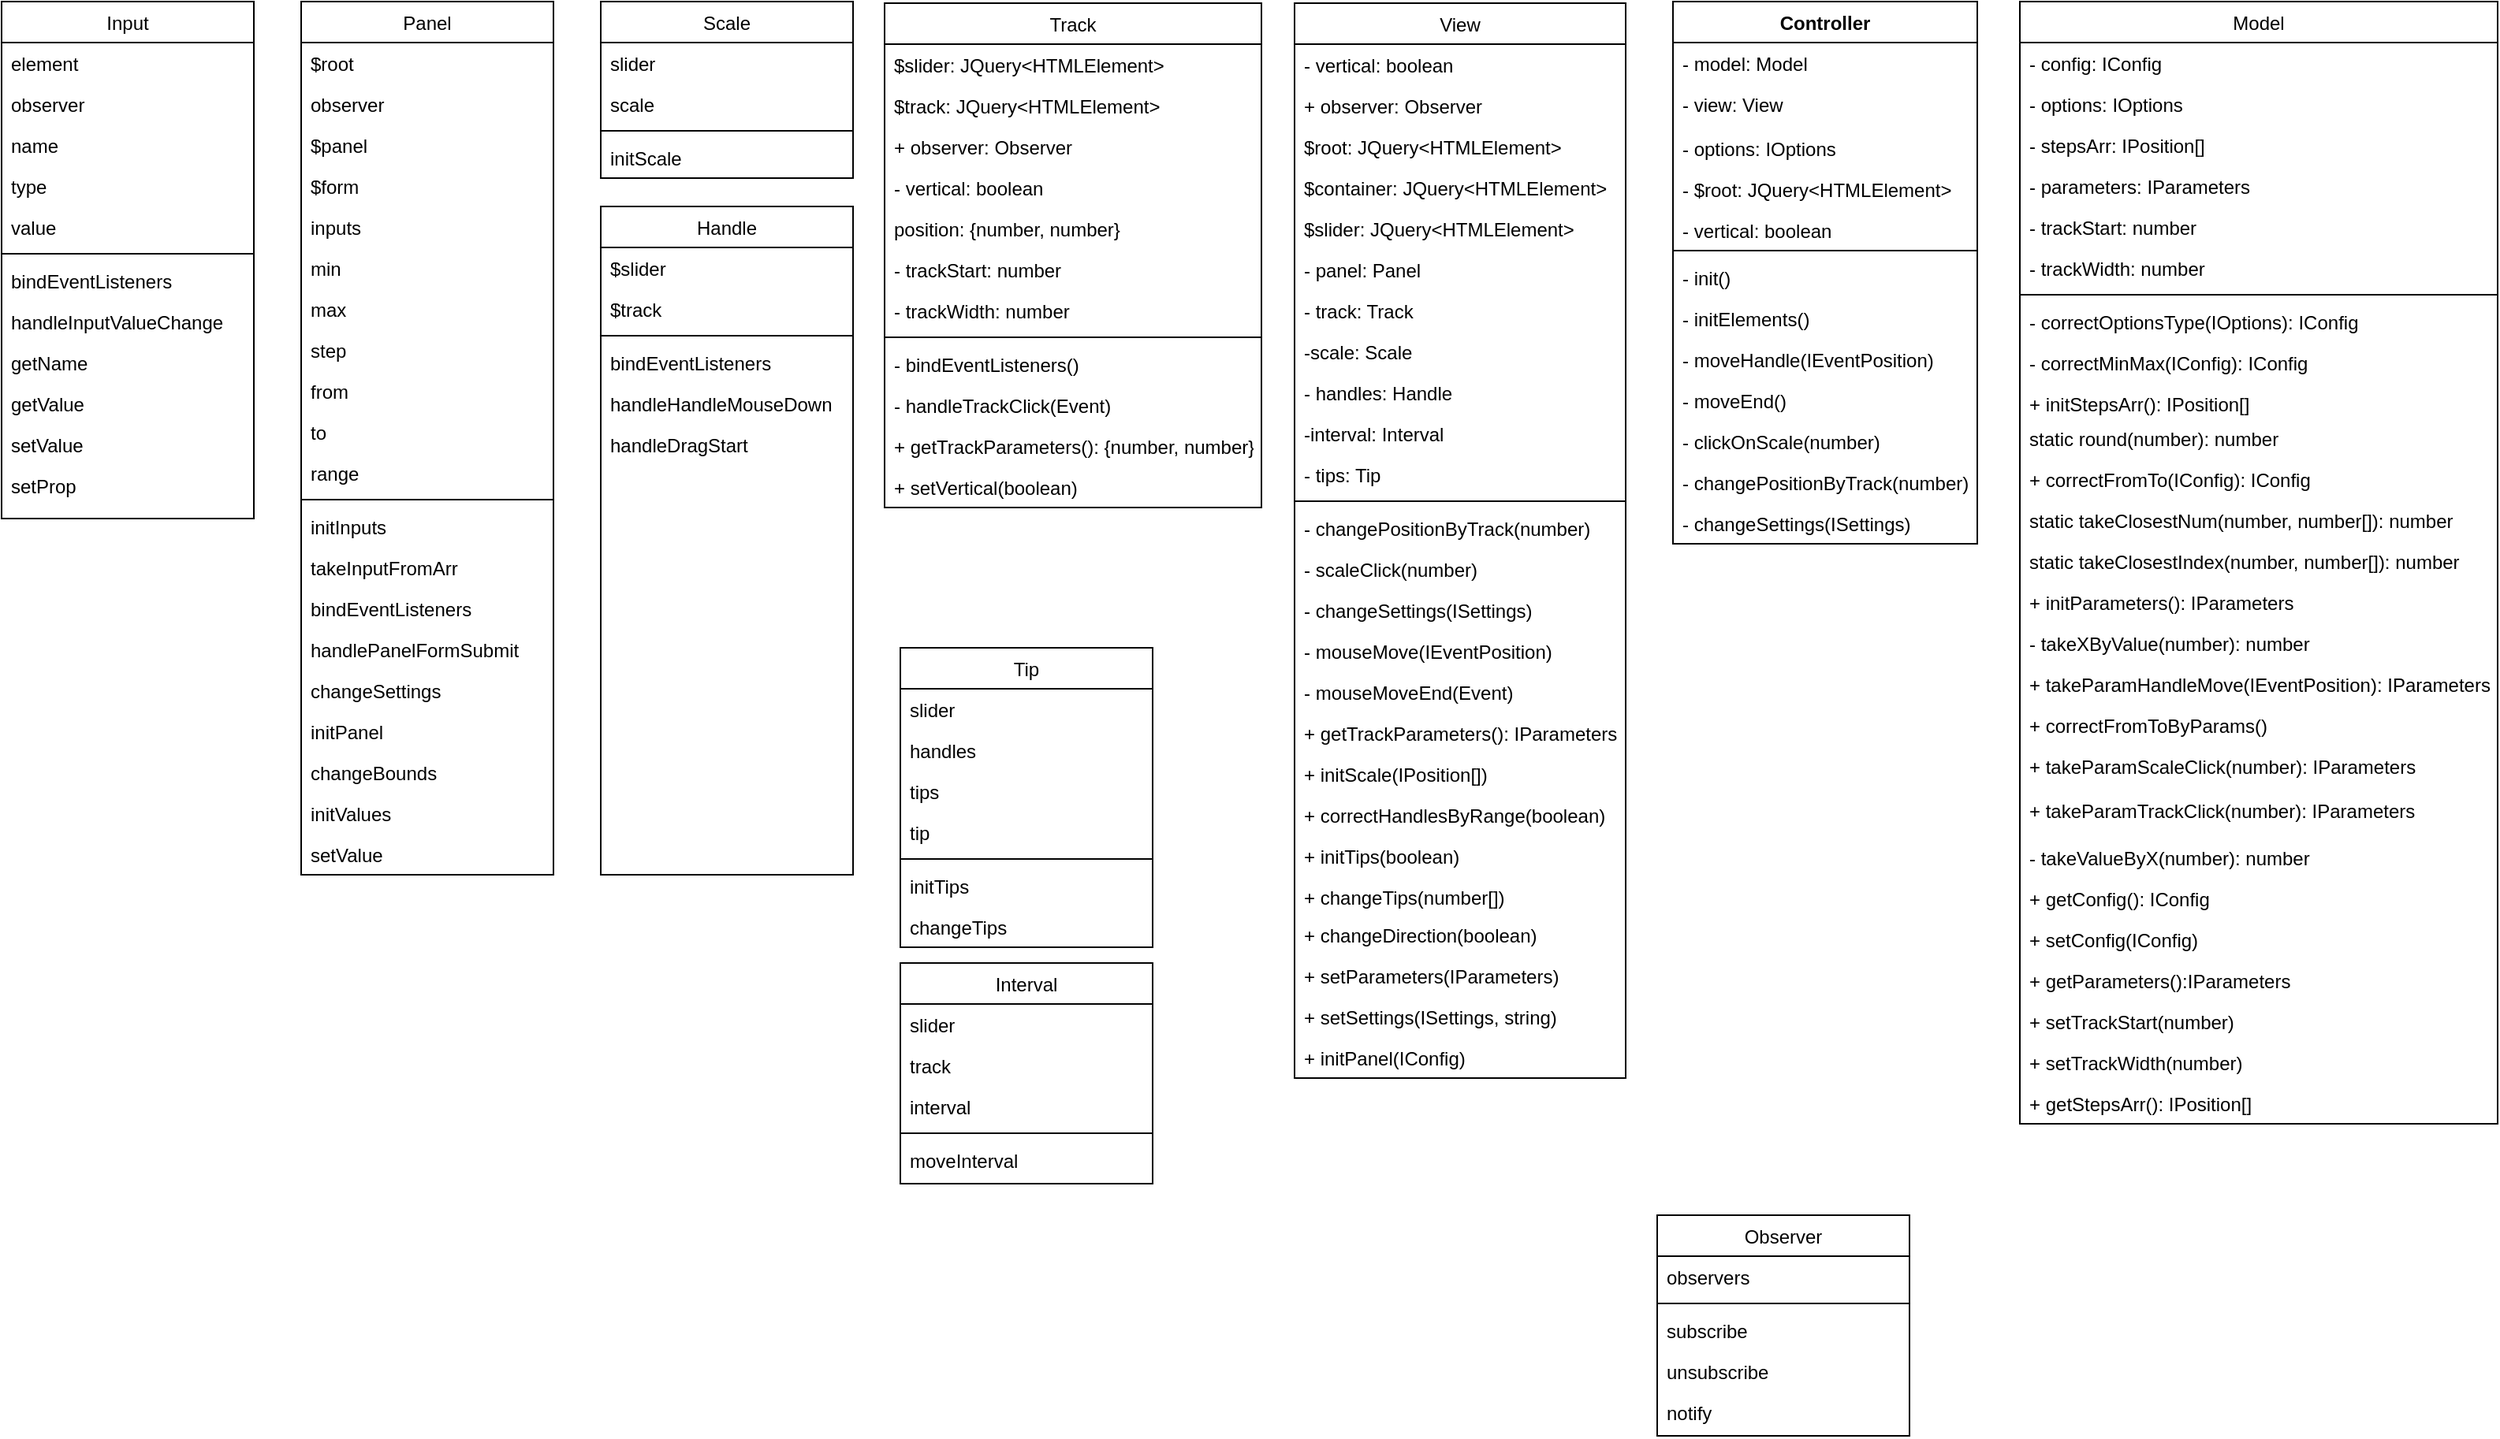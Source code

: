 <mxfile version="16.5.6" type="github">
  <diagram id="C5RBs43oDa-KdzZeNtuy" name="Page-1">
    <mxGraphModel dx="1695" dy="450" grid="1" gridSize="10" guides="1" tooltips="1" connect="1" arrows="1" fold="1" page="1" pageScale="1" pageWidth="827" pageHeight="1169" math="0" shadow="0">
      <root>
        <mxCell id="WIyWlLk6GJQsqaUBKTNV-0" />
        <mxCell id="WIyWlLk6GJQsqaUBKTNV-1" parent="WIyWlLk6GJQsqaUBKTNV-0" />
        <mxCell id="zkfFHV4jXpPFQw0GAbJ--6" value="View" style="swimlane;fontStyle=0;align=center;verticalAlign=top;childLayout=stackLayout;horizontal=1;startSize=26;horizontalStack=0;resizeParent=1;resizeLast=0;collapsible=1;marginBottom=0;rounded=0;shadow=0;strokeWidth=1;" parent="WIyWlLk6GJQsqaUBKTNV-1" vertex="1">
          <mxGeometry y="111" width="210" height="682" as="geometry">
            <mxRectangle x="130" y="380" width="160" height="26" as="alternateBounds" />
          </mxGeometry>
        </mxCell>
        <mxCell id="yXYskrI1Ji93VjkzE8LW-40" value="- vertical: boolean" style="text;align=left;verticalAlign=top;spacingLeft=4;spacingRight=4;overflow=hidden;rotatable=0;points=[[0,0.5],[1,0.5]];portConstraint=eastwest;rounded=0;shadow=0;html=0;" parent="zkfFHV4jXpPFQw0GAbJ--6" vertex="1">
          <mxGeometry y="26" width="210" height="26" as="geometry" />
        </mxCell>
        <mxCell id="zkfFHV4jXpPFQw0GAbJ--7" value="+ observer: Observer" style="text;align=left;verticalAlign=top;spacingLeft=4;spacingRight=4;overflow=hidden;rotatable=0;points=[[0,0.5],[1,0.5]];portConstraint=eastwest;" parent="zkfFHV4jXpPFQw0GAbJ--6" vertex="1">
          <mxGeometry y="52" width="210" height="26" as="geometry" />
        </mxCell>
        <mxCell id="yXYskrI1Ji93VjkzE8LW-39" value="$root: JQuery&lt;HTMLElement&gt;" style="text;align=left;verticalAlign=top;spacingLeft=4;spacingRight=4;overflow=hidden;rotatable=0;points=[[0,0.5],[1,0.5]];portConstraint=eastwest;rounded=0;shadow=0;html=0;" parent="zkfFHV4jXpPFQw0GAbJ--6" vertex="1">
          <mxGeometry y="78" width="210" height="26" as="geometry" />
        </mxCell>
        <mxCell id="yXYskrI1Ji93VjkzE8LW-41" value="$container: JQuery&lt;HTMLElement&gt;" style="text;align=left;verticalAlign=top;spacingLeft=4;spacingRight=4;overflow=hidden;rotatable=0;points=[[0,0.5],[1,0.5]];portConstraint=eastwest;rounded=0;shadow=0;html=0;" parent="zkfFHV4jXpPFQw0GAbJ--6" vertex="1">
          <mxGeometry y="104" width="210" height="26" as="geometry" />
        </mxCell>
        <mxCell id="yXYskrI1Ji93VjkzE8LW-42" value="$slider: JQuery&lt;HTMLElement&gt;" style="text;align=left;verticalAlign=top;spacingLeft=4;spacingRight=4;overflow=hidden;rotatable=0;points=[[0,0.5],[1,0.5]];portConstraint=eastwest;rounded=0;shadow=0;html=0;" parent="zkfFHV4jXpPFQw0GAbJ--6" vertex="1">
          <mxGeometry y="130" width="210" height="26" as="geometry" />
        </mxCell>
        <mxCell id="T3jqc-c1BHHPHlbSNJoq-122" value="- panel: Panel" style="text;align=left;verticalAlign=top;spacingLeft=4;spacingRight=4;overflow=hidden;rotatable=0;points=[[0,0.5],[1,0.5]];portConstraint=eastwest;rounded=0;shadow=0;html=0;" vertex="1" parent="zkfFHV4jXpPFQw0GAbJ--6">
          <mxGeometry y="156" width="210" height="26" as="geometry" />
        </mxCell>
        <mxCell id="yXYskrI1Ji93VjkzE8LW-44" value="- track: Track" style="text;align=left;verticalAlign=top;spacingLeft=4;spacingRight=4;overflow=hidden;rotatable=0;points=[[0,0.5],[1,0.5]];portConstraint=eastwest;rounded=0;shadow=0;html=0;" parent="zkfFHV4jXpPFQw0GAbJ--6" vertex="1">
          <mxGeometry y="182" width="210" height="26" as="geometry" />
        </mxCell>
        <mxCell id="yXYskrI1Ji93VjkzE8LW-45" value="-scale: Scale" style="text;align=left;verticalAlign=top;spacingLeft=4;spacingRight=4;overflow=hidden;rotatable=0;points=[[0,0.5],[1,0.5]];portConstraint=eastwest;rounded=0;shadow=0;html=0;" parent="zkfFHV4jXpPFQw0GAbJ--6" vertex="1">
          <mxGeometry y="208" width="210" height="26" as="geometry" />
        </mxCell>
        <mxCell id="yXYskrI1Ji93VjkzE8LW-46" value="- handles: Handle" style="text;align=left;verticalAlign=top;spacingLeft=4;spacingRight=4;overflow=hidden;rotatable=0;points=[[0,0.5],[1,0.5]];portConstraint=eastwest;rounded=0;shadow=0;html=0;" parent="zkfFHV4jXpPFQw0GAbJ--6" vertex="1">
          <mxGeometry y="234" width="210" height="26" as="geometry" />
        </mxCell>
        <mxCell id="yXYskrI1Ji93VjkzE8LW-47" value="-interval: Interval" style="text;align=left;verticalAlign=top;spacingLeft=4;spacingRight=4;overflow=hidden;rotatable=0;points=[[0,0.5],[1,0.5]];portConstraint=eastwest;rounded=0;shadow=0;html=0;" parent="zkfFHV4jXpPFQw0GAbJ--6" vertex="1">
          <mxGeometry y="260" width="210" height="26" as="geometry" />
        </mxCell>
        <mxCell id="zkfFHV4jXpPFQw0GAbJ--8" value="- tips: Tip" style="text;align=left;verticalAlign=top;spacingLeft=4;spacingRight=4;overflow=hidden;rotatable=0;points=[[0,0.5],[1,0.5]];portConstraint=eastwest;rounded=0;shadow=0;html=0;" parent="zkfFHV4jXpPFQw0GAbJ--6" vertex="1">
          <mxGeometry y="286" width="210" height="26" as="geometry" />
        </mxCell>
        <mxCell id="zkfFHV4jXpPFQw0GAbJ--9" value="" style="line;html=1;strokeWidth=1;align=left;verticalAlign=middle;spacingTop=-1;spacingLeft=3;spacingRight=3;rotatable=0;labelPosition=right;points=[];portConstraint=eastwest;" parent="zkfFHV4jXpPFQw0GAbJ--6" vertex="1">
          <mxGeometry y="312" width="210" height="8" as="geometry" />
        </mxCell>
        <mxCell id="T3jqc-c1BHHPHlbSNJoq-123" value="- changePositionByTrack(number)" style="text;align=left;verticalAlign=top;spacingLeft=4;spacingRight=4;overflow=hidden;rotatable=0;points=[[0,0.5],[1,0.5]];portConstraint=eastwest;" vertex="1" parent="zkfFHV4jXpPFQw0GAbJ--6">
          <mxGeometry y="320" width="210" height="26" as="geometry" />
        </mxCell>
        <mxCell id="yXYskrI1Ji93VjkzE8LW-58" value="- scaleClick(number)" style="text;align=left;verticalAlign=top;spacingLeft=4;spacingRight=4;overflow=hidden;rotatable=0;points=[[0,0.5],[1,0.5]];portConstraint=eastwest;" parent="zkfFHV4jXpPFQw0GAbJ--6" vertex="1">
          <mxGeometry y="346" width="210" height="26" as="geometry" />
        </mxCell>
        <mxCell id="zkfFHV4jXpPFQw0GAbJ--11" value="- changeSettings(ISettings)" style="text;align=left;verticalAlign=top;spacingLeft=4;spacingRight=4;overflow=hidden;rotatable=0;points=[[0,0.5],[1,0.5]];portConstraint=eastwest;" parent="zkfFHV4jXpPFQw0GAbJ--6" vertex="1">
          <mxGeometry y="372" width="210" height="26" as="geometry" />
        </mxCell>
        <mxCell id="yXYskrI1Ji93VjkzE8LW-48" value="- mouseMove(IEventPosition)" style="text;align=left;verticalAlign=top;spacingLeft=4;spacingRight=4;overflow=hidden;rotatable=0;points=[[0,0.5],[1,0.5]];portConstraint=eastwest;" parent="zkfFHV4jXpPFQw0GAbJ--6" vertex="1">
          <mxGeometry y="398" width="210" height="26" as="geometry" />
        </mxCell>
        <mxCell id="yXYskrI1Ji93VjkzE8LW-49" value="- mouseMoveEnd(Event)" style="text;align=left;verticalAlign=top;spacingLeft=4;spacingRight=4;overflow=hidden;rotatable=0;points=[[0,0.5],[1,0.5]];portConstraint=eastwest;" parent="zkfFHV4jXpPFQw0GAbJ--6" vertex="1">
          <mxGeometry y="424" width="210" height="26" as="geometry" />
        </mxCell>
        <mxCell id="yXYskrI1Ji93VjkzE8LW-50" value="+ getTrackParameters(): IParameters" style="text;align=left;verticalAlign=top;spacingLeft=4;spacingRight=4;overflow=hidden;rotatable=0;points=[[0,0.5],[1,0.5]];portConstraint=eastwest;" parent="zkfFHV4jXpPFQw0GAbJ--6" vertex="1">
          <mxGeometry y="450" width="210" height="26" as="geometry" />
        </mxCell>
        <mxCell id="yXYskrI1Ji93VjkzE8LW-51" value="+ initScale(IPosition[])" style="text;align=left;verticalAlign=top;spacingLeft=4;spacingRight=4;overflow=hidden;rotatable=0;points=[[0,0.5],[1,0.5]];portConstraint=eastwest;" parent="zkfFHV4jXpPFQw0GAbJ--6" vertex="1">
          <mxGeometry y="476" width="210" height="26" as="geometry" />
        </mxCell>
        <mxCell id="yXYskrI1Ji93VjkzE8LW-52" value="+ correctHandlesByRange(boolean)" style="text;align=left;verticalAlign=top;spacingLeft=4;spacingRight=4;overflow=hidden;rotatable=0;points=[[0,0.5],[1,0.5]];portConstraint=eastwest;" parent="zkfFHV4jXpPFQw0GAbJ--6" vertex="1">
          <mxGeometry y="502" width="210" height="26" as="geometry" />
        </mxCell>
        <mxCell id="4" value="+ initTips(boolean)" style="text;align=left;verticalAlign=top;spacingLeft=4;spacingRight=4;overflow=hidden;rotatable=0;points=[[0,0.5],[1,0.5]];portConstraint=eastwest;" parent="zkfFHV4jXpPFQw0GAbJ--6" vertex="1">
          <mxGeometry y="528" width="210" height="26" as="geometry" />
        </mxCell>
        <mxCell id="yXYskrI1Ji93VjkzE8LW-53" value="+ changeTips(number[])" style="text;align=left;verticalAlign=top;spacingLeft=4;spacingRight=4;overflow=hidden;rotatable=0;points=[[0,0.5],[1,0.5]];portConstraint=eastwest;" parent="zkfFHV4jXpPFQw0GAbJ--6" vertex="1">
          <mxGeometry y="554" width="210" height="24" as="geometry" />
        </mxCell>
        <mxCell id="yXYskrI1Ji93VjkzE8LW-54" value="+ changeDirection(boolean)" style="text;align=left;verticalAlign=top;spacingLeft=4;spacingRight=4;overflow=hidden;rotatable=0;points=[[0,0.5],[1,0.5]];portConstraint=eastwest;" parent="zkfFHV4jXpPFQw0GAbJ--6" vertex="1">
          <mxGeometry y="578" width="210" height="26" as="geometry" />
        </mxCell>
        <mxCell id="5" value="+ setParameters(IParameters)" style="text;align=left;verticalAlign=top;spacingLeft=4;spacingRight=4;overflow=hidden;rotatable=0;points=[[0,0.5],[1,0.5]];portConstraint=eastwest;" parent="zkfFHV4jXpPFQw0GAbJ--6" vertex="1">
          <mxGeometry y="604" width="210" height="26" as="geometry" />
        </mxCell>
        <mxCell id="yXYskrI1Ji93VjkzE8LW-55" value="+ setSettings(ISettings, string)" style="text;align=left;verticalAlign=top;spacingLeft=4;spacingRight=4;overflow=hidden;rotatable=0;points=[[0,0.5],[1,0.5]];portConstraint=eastwest;" parent="zkfFHV4jXpPFQw0GAbJ--6" vertex="1">
          <mxGeometry y="630" width="210" height="26" as="geometry" />
        </mxCell>
        <mxCell id="yXYskrI1Ji93VjkzE8LW-56" value="+ initPanel(IConfig)" style="text;align=left;verticalAlign=top;spacingLeft=4;spacingRight=4;overflow=hidden;rotatable=0;points=[[0,0.5],[1,0.5]];portConstraint=eastwest;" parent="zkfFHV4jXpPFQw0GAbJ--6" vertex="1">
          <mxGeometry y="656" width="210" height="26" as="geometry" />
        </mxCell>
        <mxCell id="zkfFHV4jXpPFQw0GAbJ--17" value="Model" style="swimlane;fontStyle=0;align=center;verticalAlign=top;childLayout=stackLayout;horizontal=1;startSize=26;horizontalStack=0;resizeParent=1;resizeLast=0;collapsible=1;marginBottom=0;rounded=0;shadow=0;strokeWidth=1;" parent="WIyWlLk6GJQsqaUBKTNV-1" vertex="1">
          <mxGeometry x="460" y="110" width="303" height="712" as="geometry">
            <mxRectangle x="550" y="140" width="160" height="26" as="alternateBounds" />
          </mxGeometry>
        </mxCell>
        <mxCell id="zkfFHV4jXpPFQw0GAbJ--19" value="- config: IConfig" style="text;align=left;verticalAlign=top;spacingLeft=4;spacingRight=4;overflow=hidden;rotatable=0;points=[[0,0.5],[1,0.5]];portConstraint=eastwest;rounded=0;shadow=0;html=0;" parent="zkfFHV4jXpPFQw0GAbJ--17" vertex="1">
          <mxGeometry y="26" width="303" height="26" as="geometry" />
        </mxCell>
        <mxCell id="zkfFHV4jXpPFQw0GAbJ--22" value="- options: IOptions" style="text;align=left;verticalAlign=top;spacingLeft=4;spacingRight=4;overflow=hidden;rotatable=0;points=[[0,0.5],[1,0.5]];portConstraint=eastwest;rounded=0;shadow=0;html=0;" parent="zkfFHV4jXpPFQw0GAbJ--17" vertex="1">
          <mxGeometry y="52" width="303" height="26" as="geometry" />
        </mxCell>
        <mxCell id="zkfFHV4jXpPFQw0GAbJ--20" value="- stepsArr: IPosition[]" style="text;align=left;verticalAlign=top;spacingLeft=4;spacingRight=4;overflow=hidden;rotatable=0;points=[[0,0.5],[1,0.5]];portConstraint=eastwest;rounded=0;shadow=0;html=0;" parent="zkfFHV4jXpPFQw0GAbJ--17" vertex="1">
          <mxGeometry y="78" width="303" height="26" as="geometry" />
        </mxCell>
        <mxCell id="zkfFHV4jXpPFQw0GAbJ--21" value="- parameters: IParameters" style="text;align=left;verticalAlign=top;spacingLeft=4;spacingRight=4;overflow=hidden;rotatable=0;points=[[0,0.5],[1,0.5]];portConstraint=eastwest;rounded=0;shadow=0;html=0;" parent="zkfFHV4jXpPFQw0GAbJ--17" vertex="1">
          <mxGeometry y="104" width="303" height="26" as="geometry" />
        </mxCell>
        <mxCell id="zkfFHV4jXpPFQw0GAbJ--25" value="- trackStart: number" style="text;align=left;verticalAlign=top;spacingLeft=4;spacingRight=4;overflow=hidden;rotatable=0;points=[[0,0.5],[1,0.5]];portConstraint=eastwest;" parent="zkfFHV4jXpPFQw0GAbJ--17" vertex="1">
          <mxGeometry y="130" width="303" height="26" as="geometry" />
        </mxCell>
        <mxCell id="zkfFHV4jXpPFQw0GAbJ--24" value="- trackWidth: number" style="text;align=left;verticalAlign=top;spacingLeft=4;spacingRight=4;overflow=hidden;rotatable=0;points=[[0,0.5],[1,0.5]];portConstraint=eastwest;" parent="zkfFHV4jXpPFQw0GAbJ--17" vertex="1">
          <mxGeometry y="156" width="303" height="26" as="geometry" />
        </mxCell>
        <mxCell id="zkfFHV4jXpPFQw0GAbJ--23" value="" style="line;html=1;strokeWidth=1;align=left;verticalAlign=middle;spacingTop=-1;spacingLeft=3;spacingRight=3;rotatable=0;labelPosition=right;points=[];portConstraint=eastwest;" parent="zkfFHV4jXpPFQw0GAbJ--17" vertex="1">
          <mxGeometry y="182" width="303" height="8" as="geometry" />
        </mxCell>
        <mxCell id="yXYskrI1Ji93VjkzE8LW-13" value="- correctOptionsType(IOptions): IConfig" style="text;align=left;verticalAlign=top;spacingLeft=4;spacingRight=4;overflow=hidden;rotatable=0;points=[[0,0.5],[1,0.5]];portConstraint=eastwest;rounded=0;shadow=0;html=0;" parent="zkfFHV4jXpPFQw0GAbJ--17" vertex="1">
          <mxGeometry y="190" width="303" height="26" as="geometry" />
        </mxCell>
        <mxCell id="1" value="- correctMinMax(IConfig): IConfig" style="text;align=left;verticalAlign=top;spacingLeft=4;spacingRight=4;overflow=hidden;rotatable=0;points=[[0,0.5],[1,0.5]];portConstraint=eastwest;rounded=0;shadow=0;html=0;" parent="zkfFHV4jXpPFQw0GAbJ--17" vertex="1">
          <mxGeometry y="216" width="303" height="26" as="geometry" />
        </mxCell>
        <mxCell id="yXYskrI1Ji93VjkzE8LW-24" value="+ initStepsArr(): IPosition[]" style="text;align=left;verticalAlign=top;spacingLeft=4;spacingRight=4;overflow=hidden;rotatable=0;points=[[0,0.5],[1,0.5]];portConstraint=eastwest;rounded=0;shadow=0;html=0;" parent="zkfFHV4jXpPFQw0GAbJ--17" vertex="1">
          <mxGeometry y="242" width="303" height="22" as="geometry" />
        </mxCell>
        <mxCell id="3" value="static round(number): number" style="text;align=left;verticalAlign=top;spacingLeft=4;spacingRight=4;overflow=hidden;rotatable=0;points=[[0,0.5],[1,0.5]];portConstraint=eastwest;rounded=0;shadow=0;html=0;" parent="zkfFHV4jXpPFQw0GAbJ--17" vertex="1">
          <mxGeometry y="264" width="303" height="26" as="geometry" />
        </mxCell>
        <mxCell id="2" value="+ correctFromTo(IConfig): IConfig" style="text;align=left;verticalAlign=top;spacingLeft=4;spacingRight=4;overflow=hidden;rotatable=0;points=[[0,0.5],[1,0.5]];portConstraint=eastwest;rounded=0;shadow=0;html=0;" parent="zkfFHV4jXpPFQw0GAbJ--17" vertex="1">
          <mxGeometry y="290" width="303" height="26" as="geometry" />
        </mxCell>
        <mxCell id="T3jqc-c1BHHPHlbSNJoq-106" value="static takeClosestNum(number, number[]): number" style="text;align=left;verticalAlign=top;spacingLeft=4;spacingRight=4;overflow=hidden;rotatable=0;points=[[0,0.5],[1,0.5]];portConstraint=eastwest;rounded=0;shadow=0;html=0;" vertex="1" parent="zkfFHV4jXpPFQw0GAbJ--17">
          <mxGeometry y="316" width="303" height="26" as="geometry" />
        </mxCell>
        <mxCell id="T3jqc-c1BHHPHlbSNJoq-107" value="static takeClosestIndex(number, number[]): number" style="text;align=left;verticalAlign=top;spacingLeft=4;spacingRight=4;overflow=hidden;rotatable=0;points=[[0,0.5],[1,0.5]];portConstraint=eastwest;rounded=0;shadow=0;html=0;" vertex="1" parent="zkfFHV4jXpPFQw0GAbJ--17">
          <mxGeometry y="342" width="303" height="26" as="geometry" />
        </mxCell>
        <mxCell id="yXYskrI1Ji93VjkzE8LW-26" value="+ initParameters(): IParameters" style="text;align=left;verticalAlign=top;spacingLeft=4;spacingRight=4;overflow=hidden;rotatable=0;points=[[0,0.5],[1,0.5]];portConstraint=eastwest;rounded=0;shadow=0;html=0;" parent="zkfFHV4jXpPFQw0GAbJ--17" vertex="1">
          <mxGeometry y="368" width="303" height="26" as="geometry" />
        </mxCell>
        <mxCell id="yXYskrI1Ji93VjkzE8LW-27" value="- takeXByValue(number): number" style="text;align=left;verticalAlign=top;spacingLeft=4;spacingRight=4;overflow=hidden;rotatable=0;points=[[0,0.5],[1,0.5]];portConstraint=eastwest;rounded=0;shadow=0;html=0;" parent="zkfFHV4jXpPFQw0GAbJ--17" vertex="1">
          <mxGeometry y="394" width="303" height="26" as="geometry" />
        </mxCell>
        <mxCell id="yXYskrI1Ji93VjkzE8LW-28" value="+ takeParamHandleMove(IEventPosition): IParameters" style="text;align=left;verticalAlign=top;spacingLeft=4;spacingRight=4;overflow=hidden;rotatable=0;points=[[0,0.5],[1,0.5]];portConstraint=eastwest;rounded=0;shadow=0;html=0;" parent="zkfFHV4jXpPFQw0GAbJ--17" vertex="1">
          <mxGeometry y="420" width="303" height="26" as="geometry" />
        </mxCell>
        <mxCell id="T3jqc-c1BHHPHlbSNJoq-108" value="+ correctFromToByParams()" style="text;align=left;verticalAlign=top;spacingLeft=4;spacingRight=4;overflow=hidden;rotatable=0;points=[[0,0.5],[1,0.5]];portConstraint=eastwest;rounded=0;shadow=0;html=0;" vertex="1" parent="zkfFHV4jXpPFQw0GAbJ--17">
          <mxGeometry y="446" width="303" height="26" as="geometry" />
        </mxCell>
        <mxCell id="yXYskrI1Ji93VjkzE8LW-29" value="+ takeParamScaleClick(number): IParameters" style="text;align=left;verticalAlign=top;spacingLeft=4;spacingRight=4;overflow=hidden;rotatable=0;points=[[0,0.5],[1,0.5]];portConstraint=eastwest;rounded=0;shadow=0;html=0;" parent="zkfFHV4jXpPFQw0GAbJ--17" vertex="1">
          <mxGeometry y="472" width="303" height="28" as="geometry" />
        </mxCell>
        <mxCell id="T3jqc-c1BHHPHlbSNJoq-110" value="+ takeParamTrackClick(number): IParameters" style="text;align=left;verticalAlign=top;spacingLeft=4;spacingRight=4;overflow=hidden;rotatable=0;points=[[0,0.5],[1,0.5]];portConstraint=eastwest;rounded=0;shadow=0;html=0;" vertex="1" parent="zkfFHV4jXpPFQw0GAbJ--17">
          <mxGeometry y="500" width="303" height="30" as="geometry" />
        </mxCell>
        <mxCell id="T3jqc-c1BHHPHlbSNJoq-111" value="- takeValueByX(number): number" style="text;align=left;verticalAlign=top;spacingLeft=4;spacingRight=4;overflow=hidden;rotatable=0;points=[[0,0.5],[1,0.5]];portConstraint=eastwest;rounded=0;shadow=0;html=0;" vertex="1" parent="zkfFHV4jXpPFQw0GAbJ--17">
          <mxGeometry y="530" width="303" height="26" as="geometry" />
        </mxCell>
        <mxCell id="T3jqc-c1BHHPHlbSNJoq-105" value="+ getConfig(): IConfig" style="text;align=left;verticalAlign=top;spacingLeft=4;spacingRight=4;overflow=hidden;rotatable=0;points=[[0,0.5],[1,0.5]];portConstraint=eastwest;rounded=0;shadow=0;html=0;" vertex="1" parent="zkfFHV4jXpPFQw0GAbJ--17">
          <mxGeometry y="556" width="303" height="26" as="geometry" />
        </mxCell>
        <mxCell id="T3jqc-c1BHHPHlbSNJoq-112" value="+ setConfig(IConfig) " style="text;align=left;verticalAlign=top;spacingLeft=4;spacingRight=4;overflow=hidden;rotatable=0;points=[[0,0.5],[1,0.5]];portConstraint=eastwest;rounded=0;shadow=0;html=0;" vertex="1" parent="zkfFHV4jXpPFQw0GAbJ--17">
          <mxGeometry y="582" width="303" height="26" as="geometry" />
        </mxCell>
        <mxCell id="T3jqc-c1BHHPHlbSNJoq-109" value="+ getParameters():IParameters" style="text;align=left;verticalAlign=top;spacingLeft=4;spacingRight=4;overflow=hidden;rotatable=0;points=[[0,0.5],[1,0.5]];portConstraint=eastwest;rounded=0;shadow=0;html=0;" vertex="1" parent="zkfFHV4jXpPFQw0GAbJ--17">
          <mxGeometry y="608" width="303" height="26" as="geometry" />
        </mxCell>
        <mxCell id="T3jqc-c1BHHPHlbSNJoq-113" value="+ setTrackStart(number)" style="text;align=left;verticalAlign=top;spacingLeft=4;spacingRight=4;overflow=hidden;rotatable=0;points=[[0,0.5],[1,0.5]];portConstraint=eastwest;rounded=0;shadow=0;html=0;" vertex="1" parent="zkfFHV4jXpPFQw0GAbJ--17">
          <mxGeometry y="634" width="303" height="26" as="geometry" />
        </mxCell>
        <mxCell id="T3jqc-c1BHHPHlbSNJoq-114" value="+ setTrackWidth(number)" style="text;align=left;verticalAlign=top;spacingLeft=4;spacingRight=4;overflow=hidden;rotatable=0;points=[[0,0.5],[1,0.5]];portConstraint=eastwest;rounded=0;shadow=0;html=0;" vertex="1" parent="zkfFHV4jXpPFQw0GAbJ--17">
          <mxGeometry y="660" width="303" height="26" as="geometry" />
        </mxCell>
        <mxCell id="T3jqc-c1BHHPHlbSNJoq-115" value="+ getStepsArr(): IPosition[]" style="text;align=left;verticalAlign=top;spacingLeft=4;spacingRight=4;overflow=hidden;rotatable=0;points=[[0,0.5],[1,0.5]];portConstraint=eastwest;rounded=0;shadow=0;html=0;" vertex="1" parent="zkfFHV4jXpPFQw0GAbJ--17">
          <mxGeometry y="686" width="303" height="26" as="geometry" />
        </mxCell>
        <mxCell id="yXYskrI1Ji93VjkzE8LW-90" value="Observer" style="swimlane;fontStyle=0;align=center;verticalAlign=top;childLayout=stackLayout;horizontal=1;startSize=26;horizontalStack=0;resizeParent=1;resizeLast=0;collapsible=1;marginBottom=0;rounded=0;shadow=0;strokeWidth=1;" parent="WIyWlLk6GJQsqaUBKTNV-1" vertex="1">
          <mxGeometry x="230" y="880" width="160" height="140" as="geometry">
            <mxRectangle x="550" y="140" width="160" height="26" as="alternateBounds" />
          </mxGeometry>
        </mxCell>
        <mxCell id="yXYskrI1Ji93VjkzE8LW-91" value="observers" style="text;align=left;verticalAlign=top;spacingLeft=4;spacingRight=4;overflow=hidden;rotatable=0;points=[[0,0.5],[1,0.5]];portConstraint=eastwest;" parent="yXYskrI1Ji93VjkzE8LW-90" vertex="1">
          <mxGeometry y="26" width="160" height="26" as="geometry" />
        </mxCell>
        <mxCell id="yXYskrI1Ji93VjkzE8LW-98" value="" style="line;html=1;strokeWidth=1;align=left;verticalAlign=middle;spacingTop=-1;spacingLeft=3;spacingRight=3;rotatable=0;labelPosition=right;points=[];portConstraint=eastwest;" parent="yXYskrI1Ji93VjkzE8LW-90" vertex="1">
          <mxGeometry y="52" width="160" height="8" as="geometry" />
        </mxCell>
        <mxCell id="yXYskrI1Ji93VjkzE8LW-99" value="subscribe" style="text;align=left;verticalAlign=top;spacingLeft=4;spacingRight=4;overflow=hidden;rotatable=0;points=[[0,0.5],[1,0.5]];portConstraint=eastwest;rounded=0;shadow=0;html=0;" parent="yXYskrI1Ji93VjkzE8LW-90" vertex="1">
          <mxGeometry y="60" width="160" height="26" as="geometry" />
        </mxCell>
        <mxCell id="yXYskrI1Ji93VjkzE8LW-100" value="unsubscribe" style="text;align=left;verticalAlign=top;spacingLeft=4;spacingRight=4;overflow=hidden;rotatable=0;points=[[0,0.5],[1,0.5]];portConstraint=eastwest;rounded=0;shadow=0;html=0;" parent="yXYskrI1Ji93VjkzE8LW-90" vertex="1">
          <mxGeometry y="86" width="160" height="26" as="geometry" />
        </mxCell>
        <mxCell id="yXYskrI1Ji93VjkzE8LW-101" value="notify" style="text;align=left;verticalAlign=top;spacingLeft=4;spacingRight=4;overflow=hidden;rotatable=0;points=[[0,0.5],[1,0.5]];portConstraint=eastwest;rounded=0;shadow=0;html=0;" parent="yXYskrI1Ji93VjkzE8LW-90" vertex="1">
          <mxGeometry y="112" width="160" height="26" as="geometry" />
        </mxCell>
        <mxCell id="yXYskrI1Ji93VjkzE8LW-123" value="Track" style="swimlane;fontStyle=0;align=center;verticalAlign=top;childLayout=stackLayout;horizontal=1;startSize=26;horizontalStack=0;resizeParent=1;resizeLast=0;collapsible=1;marginBottom=0;rounded=0;shadow=0;strokeWidth=1;" parent="WIyWlLk6GJQsqaUBKTNV-1" vertex="1">
          <mxGeometry x="-260" y="111" width="239" height="320" as="geometry">
            <mxRectangle x="550" y="140" width="160" height="26" as="alternateBounds" />
          </mxGeometry>
        </mxCell>
        <mxCell id="yXYskrI1Ji93VjkzE8LW-129" value="$slider: JQuery&lt;HTMLElement&gt;" style="text;align=left;verticalAlign=top;spacingLeft=4;spacingRight=4;overflow=hidden;rotatable=0;points=[[0,0.5],[1,0.5]];portConstraint=eastwest;" parent="yXYskrI1Ji93VjkzE8LW-123" vertex="1">
          <mxGeometry y="26" width="239" height="26" as="geometry" />
        </mxCell>
        <mxCell id="yXYskrI1Ji93VjkzE8LW-130" value="$track: JQuery&lt;HTMLElement&gt;" style="text;align=left;verticalAlign=top;spacingLeft=4;spacingRight=4;overflow=hidden;rotatable=0;points=[[0,0.5],[1,0.5]];portConstraint=eastwest;" parent="yXYskrI1Ji93VjkzE8LW-123" vertex="1">
          <mxGeometry y="52" width="239" height="26" as="geometry" />
        </mxCell>
        <mxCell id="yXYskrI1Ji93VjkzE8LW-124" value="+ observer: Observer" style="text;align=left;verticalAlign=top;spacingLeft=4;spacingRight=4;overflow=hidden;rotatable=0;points=[[0,0.5],[1,0.5]];portConstraint=eastwest;" parent="yXYskrI1Ji93VjkzE8LW-123" vertex="1">
          <mxGeometry y="78" width="239" height="26" as="geometry" />
        </mxCell>
        <mxCell id="T3jqc-c1BHHPHlbSNJoq-127" value="- vertical: boolean" style="text;align=left;verticalAlign=top;spacingLeft=4;spacingRight=4;overflow=hidden;rotatable=0;points=[[0,0.5],[1,0.5]];portConstraint=eastwest;" vertex="1" parent="yXYskrI1Ji93VjkzE8LW-123">
          <mxGeometry y="104" width="239" height="26" as="geometry" />
        </mxCell>
        <mxCell id="T3jqc-c1BHHPHlbSNJoq-126" value="position: {number, number}" style="text;align=left;verticalAlign=top;spacingLeft=4;spacingRight=4;overflow=hidden;rotatable=0;points=[[0,0.5],[1,0.5]];portConstraint=eastwest;" vertex="1" parent="yXYskrI1Ji93VjkzE8LW-123">
          <mxGeometry y="130" width="239" height="26" as="geometry" />
        </mxCell>
        <mxCell id="T3jqc-c1BHHPHlbSNJoq-124" value="- trackStart: number" style="text;align=left;verticalAlign=top;spacingLeft=4;spacingRight=4;overflow=hidden;rotatable=0;points=[[0,0.5],[1,0.5]];portConstraint=eastwest;" vertex="1" parent="yXYskrI1Ji93VjkzE8LW-123">
          <mxGeometry y="156" width="239" height="26" as="geometry" />
        </mxCell>
        <mxCell id="T3jqc-c1BHHPHlbSNJoq-125" value="- trackWidth: number" style="text;align=left;verticalAlign=top;spacingLeft=4;spacingRight=4;overflow=hidden;rotatable=0;points=[[0,0.5],[1,0.5]];portConstraint=eastwest;" vertex="1" parent="yXYskrI1Ji93VjkzE8LW-123">
          <mxGeometry y="182" width="239" height="26" as="geometry" />
        </mxCell>
        <mxCell id="yXYskrI1Ji93VjkzE8LW-125" value="" style="line;html=1;strokeWidth=1;align=left;verticalAlign=middle;spacingTop=-1;spacingLeft=3;spacingRight=3;rotatable=0;labelPosition=right;points=[];portConstraint=eastwest;" parent="yXYskrI1Ji93VjkzE8LW-123" vertex="1">
          <mxGeometry y="208" width="239" height="8" as="geometry" />
        </mxCell>
        <mxCell id="yXYskrI1Ji93VjkzE8LW-126" value="- bindEventListeners()" style="text;align=left;verticalAlign=top;spacingLeft=4;spacingRight=4;overflow=hidden;rotatable=0;points=[[0,0.5],[1,0.5]];portConstraint=eastwest;rounded=0;shadow=0;html=0;" parent="yXYskrI1Ji93VjkzE8LW-123" vertex="1">
          <mxGeometry y="216" width="239" height="26" as="geometry" />
        </mxCell>
        <mxCell id="T3jqc-c1BHHPHlbSNJoq-128" value="- handleTrackClick(Event)" style="text;align=left;verticalAlign=top;spacingLeft=4;spacingRight=4;overflow=hidden;rotatable=0;points=[[0,0.5],[1,0.5]];portConstraint=eastwest;rounded=0;shadow=0;html=0;" vertex="1" parent="yXYskrI1Ji93VjkzE8LW-123">
          <mxGeometry y="242" width="239" height="26" as="geometry" />
        </mxCell>
        <mxCell id="T3jqc-c1BHHPHlbSNJoq-129" value="+ getTrackParameters(): {number, number}" style="text;align=left;verticalAlign=top;spacingLeft=4;spacingRight=4;overflow=hidden;rotatable=0;points=[[0,0.5],[1,0.5]];portConstraint=eastwest;rounded=0;shadow=0;html=0;" vertex="1" parent="yXYskrI1Ji93VjkzE8LW-123">
          <mxGeometry y="268" width="239" height="26" as="geometry" />
        </mxCell>
        <mxCell id="T3jqc-c1BHHPHlbSNJoq-130" value="+ setVertical(boolean)" style="text;align=left;verticalAlign=top;spacingLeft=4;spacingRight=4;overflow=hidden;rotatable=0;points=[[0,0.5],[1,0.5]];portConstraint=eastwest;rounded=0;shadow=0;html=0;" vertex="1" parent="yXYskrI1Ji93VjkzE8LW-123">
          <mxGeometry y="294" width="239" height="26" as="geometry" />
        </mxCell>
        <mxCell id="yXYskrI1Ji93VjkzE8LW-134" value="Scale" style="swimlane;fontStyle=0;align=center;verticalAlign=top;childLayout=stackLayout;horizontal=1;startSize=26;horizontalStack=0;resizeParent=1;resizeLast=0;collapsible=1;marginBottom=0;rounded=0;shadow=0;strokeWidth=1;" parent="WIyWlLk6GJQsqaUBKTNV-1" vertex="1">
          <mxGeometry x="-440" y="110" width="160" height="112" as="geometry">
            <mxRectangle x="550" y="140" width="160" height="26" as="alternateBounds" />
          </mxGeometry>
        </mxCell>
        <mxCell id="yXYskrI1Ji93VjkzE8LW-135" value="slider" style="text;align=left;verticalAlign=top;spacingLeft=4;spacingRight=4;overflow=hidden;rotatable=0;points=[[0,0.5],[1,0.5]];portConstraint=eastwest;" parent="yXYskrI1Ji93VjkzE8LW-134" vertex="1">
          <mxGeometry y="26" width="160" height="26" as="geometry" />
        </mxCell>
        <mxCell id="yXYskrI1Ji93VjkzE8LW-136" value="scale" style="text;align=left;verticalAlign=top;spacingLeft=4;spacingRight=4;overflow=hidden;rotatable=0;points=[[0,0.5],[1,0.5]];portConstraint=eastwest;" parent="yXYskrI1Ji93VjkzE8LW-134" vertex="1">
          <mxGeometry y="52" width="160" height="26" as="geometry" />
        </mxCell>
        <mxCell id="yXYskrI1Ji93VjkzE8LW-138" value="" style="line;html=1;strokeWidth=1;align=left;verticalAlign=middle;spacingTop=-1;spacingLeft=3;spacingRight=3;rotatable=0;labelPosition=right;points=[];portConstraint=eastwest;" parent="yXYskrI1Ji93VjkzE8LW-134" vertex="1">
          <mxGeometry y="78" width="160" height="8" as="geometry" />
        </mxCell>
        <mxCell id="yXYskrI1Ji93VjkzE8LW-139" value="initScale" style="text;align=left;verticalAlign=top;spacingLeft=4;spacingRight=4;overflow=hidden;rotatable=0;points=[[0,0.5],[1,0.5]];portConstraint=eastwest;rounded=0;shadow=0;html=0;" parent="yXYskrI1Ji93VjkzE8LW-134" vertex="1">
          <mxGeometry y="86" width="160" height="26" as="geometry" />
        </mxCell>
        <mxCell id="yXYskrI1Ji93VjkzE8LW-141" value="Handle" style="swimlane;fontStyle=0;align=center;verticalAlign=top;childLayout=stackLayout;horizontal=1;startSize=26;horizontalStack=0;resizeParent=1;resizeLast=0;collapsible=1;marginBottom=0;rounded=0;shadow=0;strokeWidth=1;" parent="WIyWlLk6GJQsqaUBKTNV-1" vertex="1">
          <mxGeometry x="-440" y="240" width="160" height="424" as="geometry">
            <mxRectangle x="550" y="140" width="160" height="26" as="alternateBounds" />
          </mxGeometry>
        </mxCell>
        <mxCell id="yXYskrI1Ji93VjkzE8LW-142" value="$slider" style="text;align=left;verticalAlign=top;spacingLeft=4;spacingRight=4;overflow=hidden;rotatable=0;points=[[0,0.5],[1,0.5]];portConstraint=eastwest;" parent="yXYskrI1Ji93VjkzE8LW-141" vertex="1">
          <mxGeometry y="26" width="160" height="26" as="geometry" />
        </mxCell>
        <mxCell id="45" value="$track" style="text;align=left;verticalAlign=top;spacingLeft=4;spacingRight=4;overflow=hidden;rotatable=0;points=[[0,0.5],[1,0.5]];portConstraint=eastwest;" parent="yXYskrI1Ji93VjkzE8LW-141" vertex="1">
          <mxGeometry y="52" width="160" height="26" as="geometry" />
        </mxCell>
        <mxCell id="yXYskrI1Ji93VjkzE8LW-144" value="" style="line;html=1;strokeWidth=1;align=left;verticalAlign=middle;spacingTop=-1;spacingLeft=3;spacingRight=3;rotatable=0;labelPosition=right;points=[];portConstraint=eastwest;" parent="yXYskrI1Ji93VjkzE8LW-141" vertex="1">
          <mxGeometry y="78" width="160" height="8" as="geometry" />
        </mxCell>
        <mxCell id="yXYskrI1Ji93VjkzE8LW-146" value="bindEventListeners" style="text;align=left;verticalAlign=top;spacingLeft=4;spacingRight=4;overflow=hidden;rotatable=0;points=[[0,0.5],[1,0.5]];portConstraint=eastwest;rounded=0;shadow=0;html=0;" parent="yXYskrI1Ji93VjkzE8LW-141" vertex="1">
          <mxGeometry y="86" width="160" height="26" as="geometry" />
        </mxCell>
        <mxCell id="yXYskrI1Ji93VjkzE8LW-145" value="handleHandleMouseDown" style="text;align=left;verticalAlign=top;spacingLeft=4;spacingRight=4;overflow=hidden;rotatable=0;points=[[0,0.5],[1,0.5]];portConstraint=eastwest;rounded=0;shadow=0;html=0;" parent="yXYskrI1Ji93VjkzE8LW-141" vertex="1">
          <mxGeometry y="112" width="160" height="26" as="geometry" />
        </mxCell>
        <mxCell id="51" value="handleDragStart" style="text;align=left;verticalAlign=top;spacingLeft=4;spacingRight=4;overflow=hidden;rotatable=0;points=[[0,0.5],[1,0.5]];portConstraint=eastwest;rounded=0;shadow=0;html=0;" parent="yXYskrI1Ji93VjkzE8LW-141" vertex="1">
          <mxGeometry y="138" width="160" height="26" as="geometry" />
        </mxCell>
        <mxCell id="yXYskrI1Ji93VjkzE8LW-154" value="Tip" style="swimlane;fontStyle=0;align=center;verticalAlign=top;childLayout=stackLayout;horizontal=1;startSize=26;horizontalStack=0;resizeParent=1;resizeLast=0;collapsible=1;marginBottom=0;rounded=0;shadow=0;strokeWidth=1;" parent="WIyWlLk6GJQsqaUBKTNV-1" vertex="1">
          <mxGeometry x="-250" y="520" width="160" height="190" as="geometry">
            <mxRectangle x="550" y="140" width="160" height="26" as="alternateBounds" />
          </mxGeometry>
        </mxCell>
        <mxCell id="yXYskrI1Ji93VjkzE8LW-155" value="slider" style="text;align=left;verticalAlign=top;spacingLeft=4;spacingRight=4;overflow=hidden;rotatable=0;points=[[0,0.5],[1,0.5]];portConstraint=eastwest;" parent="yXYskrI1Ji93VjkzE8LW-154" vertex="1">
          <mxGeometry y="26" width="160" height="26" as="geometry" />
        </mxCell>
        <mxCell id="yXYskrI1Ji93VjkzE8LW-160" value="handles" style="text;align=left;verticalAlign=top;spacingLeft=4;spacingRight=4;overflow=hidden;rotatable=0;points=[[0,0.5],[1,0.5]];portConstraint=eastwest;" parent="yXYskrI1Ji93VjkzE8LW-154" vertex="1">
          <mxGeometry y="52" width="160" height="26" as="geometry" />
        </mxCell>
        <mxCell id="yXYskrI1Ji93VjkzE8LW-161" value="tips" style="text;align=left;verticalAlign=top;spacingLeft=4;spacingRight=4;overflow=hidden;rotatable=0;points=[[0,0.5],[1,0.5]];portConstraint=eastwest;" parent="yXYskrI1Ji93VjkzE8LW-154" vertex="1">
          <mxGeometry y="78" width="160" height="26" as="geometry" />
        </mxCell>
        <mxCell id="yXYskrI1Ji93VjkzE8LW-156" value="tip" style="text;align=left;verticalAlign=top;spacingLeft=4;spacingRight=4;overflow=hidden;rotatable=0;points=[[0,0.5],[1,0.5]];portConstraint=eastwest;" parent="yXYskrI1Ji93VjkzE8LW-154" vertex="1">
          <mxGeometry y="104" width="160" height="26" as="geometry" />
        </mxCell>
        <mxCell id="yXYskrI1Ji93VjkzE8LW-157" value="" style="line;html=1;strokeWidth=1;align=left;verticalAlign=middle;spacingTop=-1;spacingLeft=3;spacingRight=3;rotatable=0;labelPosition=right;points=[];portConstraint=eastwest;" parent="yXYskrI1Ji93VjkzE8LW-154" vertex="1">
          <mxGeometry y="130" width="160" height="8" as="geometry" />
        </mxCell>
        <mxCell id="yXYskrI1Ji93VjkzE8LW-158" value="initTips" style="text;align=left;verticalAlign=top;spacingLeft=4;spacingRight=4;overflow=hidden;rotatable=0;points=[[0,0.5],[1,0.5]];portConstraint=eastwest;rounded=0;shadow=0;html=0;" parent="yXYskrI1Ji93VjkzE8LW-154" vertex="1">
          <mxGeometry y="138" width="160" height="26" as="geometry" />
        </mxCell>
        <mxCell id="yXYskrI1Ji93VjkzE8LW-159" value="changeTips" style="text;align=left;verticalAlign=top;spacingLeft=4;spacingRight=4;overflow=hidden;rotatable=0;points=[[0,0.5],[1,0.5]];portConstraint=eastwest;rounded=0;shadow=0;html=0;" parent="yXYskrI1Ji93VjkzE8LW-154" vertex="1">
          <mxGeometry y="164" width="160" height="26" as="geometry" />
        </mxCell>
        <mxCell id="yXYskrI1Ji93VjkzE8LW-163" value="Interval" style="swimlane;fontStyle=0;align=center;verticalAlign=top;childLayout=stackLayout;horizontal=1;startSize=26;horizontalStack=0;resizeParent=1;resizeLast=0;collapsible=1;marginBottom=0;rounded=0;shadow=0;strokeWidth=1;" parent="WIyWlLk6GJQsqaUBKTNV-1" vertex="1">
          <mxGeometry x="-250" y="720" width="160" height="140" as="geometry">
            <mxRectangle x="550" y="140" width="160" height="26" as="alternateBounds" />
          </mxGeometry>
        </mxCell>
        <mxCell id="yXYskrI1Ji93VjkzE8LW-164" value="slider" style="text;align=left;verticalAlign=top;spacingLeft=4;spacingRight=4;overflow=hidden;rotatable=0;points=[[0,0.5],[1,0.5]];portConstraint=eastwest;" parent="yXYskrI1Ji93VjkzE8LW-163" vertex="1">
          <mxGeometry y="26" width="160" height="26" as="geometry" />
        </mxCell>
        <mxCell id="yXYskrI1Ji93VjkzE8LW-165" value="track" style="text;align=left;verticalAlign=top;spacingLeft=4;spacingRight=4;overflow=hidden;rotatable=0;points=[[0,0.5],[1,0.5]];portConstraint=eastwest;" parent="yXYskrI1Ji93VjkzE8LW-163" vertex="1">
          <mxGeometry y="52" width="160" height="26" as="geometry" />
        </mxCell>
        <mxCell id="yXYskrI1Ji93VjkzE8LW-166" value="interval" style="text;align=left;verticalAlign=top;spacingLeft=4;spacingRight=4;overflow=hidden;rotatable=0;points=[[0,0.5],[1,0.5]];portConstraint=eastwest;" parent="yXYskrI1Ji93VjkzE8LW-163" vertex="1">
          <mxGeometry y="78" width="160" height="26" as="geometry" />
        </mxCell>
        <mxCell id="yXYskrI1Ji93VjkzE8LW-167" value="" style="line;html=1;strokeWidth=1;align=left;verticalAlign=middle;spacingTop=-1;spacingLeft=3;spacingRight=3;rotatable=0;labelPosition=right;points=[];portConstraint=eastwest;" parent="yXYskrI1Ji93VjkzE8LW-163" vertex="1">
          <mxGeometry y="104" width="160" height="8" as="geometry" />
        </mxCell>
        <mxCell id="yXYskrI1Ji93VjkzE8LW-168" value="moveInterval" style="text;align=left;verticalAlign=top;spacingLeft=4;spacingRight=4;overflow=hidden;rotatable=0;points=[[0,0.5],[1,0.5]];portConstraint=eastwest;rounded=0;shadow=0;html=0;" parent="yXYskrI1Ji93VjkzE8LW-163" vertex="1">
          <mxGeometry y="112" width="160" height="26" as="geometry" />
        </mxCell>
        <mxCell id="yXYskrI1Ji93VjkzE8LW-170" value="Panel" style="swimlane;fontStyle=0;align=center;verticalAlign=top;childLayout=stackLayout;horizontal=1;startSize=26;horizontalStack=0;resizeParent=1;resizeLast=0;collapsible=1;marginBottom=0;rounded=0;shadow=0;strokeWidth=1;" parent="WIyWlLk6GJQsqaUBKTNV-1" vertex="1">
          <mxGeometry x="-630" y="110" width="160" height="554" as="geometry">
            <mxRectangle x="550" y="140" width="160" height="26" as="alternateBounds" />
          </mxGeometry>
        </mxCell>
        <mxCell id="yXYskrI1Ji93VjkzE8LW-171" value="$root" style="text;align=left;verticalAlign=top;spacingLeft=4;spacingRight=4;overflow=hidden;rotatable=0;points=[[0,0.5],[1,0.5]];portConstraint=eastwest;" parent="yXYskrI1Ji93VjkzE8LW-170" vertex="1">
          <mxGeometry y="26" width="160" height="26" as="geometry" />
        </mxCell>
        <mxCell id="yXYskrI1Ji93VjkzE8LW-172" value="observer" style="text;align=left;verticalAlign=top;spacingLeft=4;spacingRight=4;overflow=hidden;rotatable=0;points=[[0,0.5],[1,0.5]];portConstraint=eastwest;" parent="yXYskrI1Ji93VjkzE8LW-170" vertex="1">
          <mxGeometry y="52" width="160" height="26" as="geometry" />
        </mxCell>
        <mxCell id="yXYskrI1Ji93VjkzE8LW-176" value="$panel" style="text;align=left;verticalAlign=top;spacingLeft=4;spacingRight=4;overflow=hidden;rotatable=0;points=[[0,0.5],[1,0.5]];portConstraint=eastwest;" parent="yXYskrI1Ji93VjkzE8LW-170" vertex="1">
          <mxGeometry y="78" width="160" height="26" as="geometry" />
        </mxCell>
        <mxCell id="yXYskrI1Ji93VjkzE8LW-182" value="$form" style="text;align=left;verticalAlign=top;spacingLeft=4;spacingRight=4;overflow=hidden;rotatable=0;points=[[0,0.5],[1,0.5]];portConstraint=eastwest;" parent="yXYskrI1Ji93VjkzE8LW-170" vertex="1">
          <mxGeometry y="104" width="160" height="26" as="geometry" />
        </mxCell>
        <mxCell id="yXYskrI1Ji93VjkzE8LW-183" value="inputs" style="text;align=left;verticalAlign=top;spacingLeft=4;spacingRight=4;overflow=hidden;rotatable=0;points=[[0,0.5],[1,0.5]];portConstraint=eastwest;" parent="yXYskrI1Ji93VjkzE8LW-170" vertex="1">
          <mxGeometry y="130" width="160" height="26" as="geometry" />
        </mxCell>
        <mxCell id="yXYskrI1Ji93VjkzE8LW-177" value="min" style="text;align=left;verticalAlign=top;spacingLeft=4;spacingRight=4;overflow=hidden;rotatable=0;points=[[0,0.5],[1,0.5]];portConstraint=eastwest;" parent="yXYskrI1Ji93VjkzE8LW-170" vertex="1">
          <mxGeometry y="156" width="160" height="26" as="geometry" />
        </mxCell>
        <mxCell id="yXYskrI1Ji93VjkzE8LW-178" value="max" style="text;align=left;verticalAlign=top;spacingLeft=4;spacingRight=4;overflow=hidden;rotatable=0;points=[[0,0.5],[1,0.5]];portConstraint=eastwest;" parent="yXYskrI1Ji93VjkzE8LW-170" vertex="1">
          <mxGeometry y="182" width="160" height="26" as="geometry" />
        </mxCell>
        <mxCell id="yXYskrI1Ji93VjkzE8LW-179" value="step" style="text;align=left;verticalAlign=top;spacingLeft=4;spacingRight=4;overflow=hidden;rotatable=0;points=[[0,0.5],[1,0.5]];portConstraint=eastwest;" parent="yXYskrI1Ji93VjkzE8LW-170" vertex="1">
          <mxGeometry y="208" width="160" height="26" as="geometry" />
        </mxCell>
        <mxCell id="yXYskrI1Ji93VjkzE8LW-180" value="from" style="text;align=left;verticalAlign=top;spacingLeft=4;spacingRight=4;overflow=hidden;rotatable=0;points=[[0,0.5],[1,0.5]];portConstraint=eastwest;" parent="yXYskrI1Ji93VjkzE8LW-170" vertex="1">
          <mxGeometry y="234" width="160" height="26" as="geometry" />
        </mxCell>
        <mxCell id="yXYskrI1Ji93VjkzE8LW-181" value="to" style="text;align=left;verticalAlign=top;spacingLeft=4;spacingRight=4;overflow=hidden;rotatable=0;points=[[0,0.5],[1,0.5]];portConstraint=eastwest;" parent="yXYskrI1Ji93VjkzE8LW-170" vertex="1">
          <mxGeometry y="260" width="160" height="26" as="geometry" />
        </mxCell>
        <mxCell id="yXYskrI1Ji93VjkzE8LW-173" value="range" style="text;align=left;verticalAlign=top;spacingLeft=4;spacingRight=4;overflow=hidden;rotatable=0;points=[[0,0.5],[1,0.5]];portConstraint=eastwest;" parent="yXYskrI1Ji93VjkzE8LW-170" vertex="1">
          <mxGeometry y="286" width="160" height="26" as="geometry" />
        </mxCell>
        <mxCell id="yXYskrI1Ji93VjkzE8LW-174" value="" style="line;html=1;strokeWidth=1;align=left;verticalAlign=middle;spacingTop=-1;spacingLeft=3;spacingRight=3;rotatable=0;labelPosition=right;points=[];portConstraint=eastwest;" parent="yXYskrI1Ji93VjkzE8LW-170" vertex="1">
          <mxGeometry y="312" width="160" height="8" as="geometry" />
        </mxCell>
        <mxCell id="yXYskrI1Ji93VjkzE8LW-184" value="initInputs" style="text;align=left;verticalAlign=top;spacingLeft=4;spacingRight=4;overflow=hidden;rotatable=0;points=[[0,0.5],[1,0.5]];portConstraint=eastwest;rounded=0;shadow=0;html=0;" parent="yXYskrI1Ji93VjkzE8LW-170" vertex="1">
          <mxGeometry y="320" width="160" height="26" as="geometry" />
        </mxCell>
        <mxCell id="yXYskrI1Ji93VjkzE8LW-185" value="takeInputFromArr" style="text;align=left;verticalAlign=top;spacingLeft=4;spacingRight=4;overflow=hidden;rotatable=0;points=[[0,0.5],[1,0.5]];portConstraint=eastwest;rounded=0;shadow=0;html=0;" parent="yXYskrI1Ji93VjkzE8LW-170" vertex="1">
          <mxGeometry y="346" width="160" height="26" as="geometry" />
        </mxCell>
        <mxCell id="yXYskrI1Ji93VjkzE8LW-175" value="bindEventListeners" style="text;align=left;verticalAlign=top;spacingLeft=4;spacingRight=4;overflow=hidden;rotatable=0;points=[[0,0.5],[1,0.5]];portConstraint=eastwest;rounded=0;shadow=0;html=0;" parent="yXYskrI1Ji93VjkzE8LW-170" vertex="1">
          <mxGeometry y="372" width="160" height="26" as="geometry" />
        </mxCell>
        <mxCell id="6" value="handlePanelFormSubmit" style="text;align=left;verticalAlign=top;spacingLeft=4;spacingRight=4;overflow=hidden;rotatable=0;points=[[0,0.5],[1,0.5]];portConstraint=eastwest;rounded=0;shadow=0;html=0;" parent="yXYskrI1Ji93VjkzE8LW-170" vertex="1">
          <mxGeometry y="398" width="160" height="26" as="geometry" />
        </mxCell>
        <mxCell id="7" value="changeSettings" style="text;align=left;verticalAlign=top;spacingLeft=4;spacingRight=4;overflow=hidden;rotatable=0;points=[[0,0.5],[1,0.5]];portConstraint=eastwest;rounded=0;shadow=0;html=0;" parent="yXYskrI1Ji93VjkzE8LW-170" vertex="1">
          <mxGeometry y="424" width="160" height="26" as="geometry" />
        </mxCell>
        <mxCell id="40" value="initPanel" style="text;align=left;verticalAlign=top;spacingLeft=4;spacingRight=4;overflow=hidden;rotatable=0;points=[[0,0.5],[1,0.5]];portConstraint=eastwest;rounded=0;shadow=0;html=0;" parent="yXYskrI1Ji93VjkzE8LW-170" vertex="1">
          <mxGeometry y="450" width="160" height="26" as="geometry" />
        </mxCell>
        <mxCell id="41" value="changeBounds" style="text;align=left;verticalAlign=top;spacingLeft=4;spacingRight=4;overflow=hidden;rotatable=0;points=[[0,0.5],[1,0.5]];portConstraint=eastwest;rounded=0;shadow=0;html=0;" parent="yXYskrI1Ji93VjkzE8LW-170" vertex="1">
          <mxGeometry y="476" width="160" height="26" as="geometry" />
        </mxCell>
        <mxCell id="42" value="initValues" style="text;align=left;verticalAlign=top;spacingLeft=4;spacingRight=4;overflow=hidden;rotatable=0;points=[[0,0.5],[1,0.5]];portConstraint=eastwest;rounded=0;shadow=0;html=0;" parent="yXYskrI1Ji93VjkzE8LW-170" vertex="1">
          <mxGeometry y="502" width="160" height="26" as="geometry" />
        </mxCell>
        <mxCell id="43" value="setValue" style="text;align=left;verticalAlign=top;spacingLeft=4;spacingRight=4;overflow=hidden;rotatable=0;points=[[0,0.5],[1,0.5]];portConstraint=eastwest;rounded=0;shadow=0;html=0;" parent="yXYskrI1Ji93VjkzE8LW-170" vertex="1">
          <mxGeometry y="528" width="160" height="26" as="geometry" />
        </mxCell>
        <mxCell id="8" value="Input" style="swimlane;fontStyle=0;align=center;verticalAlign=top;childLayout=stackLayout;horizontal=1;startSize=26;horizontalStack=0;resizeParent=1;resizeLast=0;collapsible=1;marginBottom=0;rounded=0;shadow=0;strokeWidth=1;" parent="WIyWlLk6GJQsqaUBKTNV-1" vertex="1">
          <mxGeometry x="-820" y="110" width="160" height="328" as="geometry">
            <mxRectangle x="550" y="140" width="160" height="26" as="alternateBounds" />
          </mxGeometry>
        </mxCell>
        <mxCell id="9" value="element" style="text;align=left;verticalAlign=top;spacingLeft=4;spacingRight=4;overflow=hidden;rotatable=0;points=[[0,0.5],[1,0.5]];portConstraint=eastwest;" parent="8" vertex="1">
          <mxGeometry y="26" width="160" height="26" as="geometry" />
        </mxCell>
        <mxCell id="10" value="observer" style="text;align=left;verticalAlign=top;spacingLeft=4;spacingRight=4;overflow=hidden;rotatable=0;points=[[0,0.5],[1,0.5]];portConstraint=eastwest;" parent="8" vertex="1">
          <mxGeometry y="52" width="160" height="26" as="geometry" />
        </mxCell>
        <mxCell id="11" value="name" style="text;align=left;verticalAlign=top;spacingLeft=4;spacingRight=4;overflow=hidden;rotatable=0;points=[[0,0.5],[1,0.5]];portConstraint=eastwest;" parent="8" vertex="1">
          <mxGeometry y="78" width="160" height="26" as="geometry" />
        </mxCell>
        <mxCell id="12" value="type" style="text;align=left;verticalAlign=top;spacingLeft=4;spacingRight=4;overflow=hidden;rotatable=0;points=[[0,0.5],[1,0.5]];portConstraint=eastwest;" parent="8" vertex="1">
          <mxGeometry y="104" width="160" height="26" as="geometry" />
        </mxCell>
        <mxCell id="13" value="value" style="text;align=left;verticalAlign=top;spacingLeft=4;spacingRight=4;overflow=hidden;rotatable=0;points=[[0,0.5],[1,0.5]];portConstraint=eastwest;" parent="8" vertex="1">
          <mxGeometry y="130" width="160" height="26" as="geometry" />
        </mxCell>
        <mxCell id="20" value="" style="line;html=1;strokeWidth=1;align=left;verticalAlign=middle;spacingTop=-1;spacingLeft=3;spacingRight=3;rotatable=0;labelPosition=right;points=[];portConstraint=eastwest;" parent="8" vertex="1">
          <mxGeometry y="156" width="160" height="8" as="geometry" />
        </mxCell>
        <mxCell id="21" value="bindEventListeners" style="text;align=left;verticalAlign=top;spacingLeft=4;spacingRight=4;overflow=hidden;rotatable=0;points=[[0,0.5],[1,0.5]];portConstraint=eastwest;rounded=0;shadow=0;html=0;" parent="8" vertex="1">
          <mxGeometry y="164" width="160" height="26" as="geometry" />
        </mxCell>
        <mxCell id="22" value="handleInputValueChange" style="text;align=left;verticalAlign=top;spacingLeft=4;spacingRight=4;overflow=hidden;rotatable=0;points=[[0,0.5],[1,0.5]];portConstraint=eastwest;rounded=0;shadow=0;html=0;" parent="8" vertex="1">
          <mxGeometry y="190" width="160" height="26" as="geometry" />
        </mxCell>
        <mxCell id="31" value="getName" style="text;align=left;verticalAlign=top;spacingLeft=4;spacingRight=4;overflow=hidden;rotatable=0;points=[[0,0.5],[1,0.5]];portConstraint=eastwest;rounded=0;shadow=0;html=0;" parent="8" vertex="1">
          <mxGeometry y="216" width="160" height="26" as="geometry" />
        </mxCell>
        <mxCell id="32" value="getValue" style="text;align=left;verticalAlign=top;spacingLeft=4;spacingRight=4;overflow=hidden;rotatable=0;points=[[0,0.5],[1,0.5]];portConstraint=eastwest;rounded=0;shadow=0;html=0;" parent="8" vertex="1">
          <mxGeometry y="242" width="160" height="26" as="geometry" />
        </mxCell>
        <mxCell id="33" value="setValue" style="text;align=left;verticalAlign=top;spacingLeft=4;spacingRight=4;overflow=hidden;rotatable=0;points=[[0,0.5],[1,0.5]];portConstraint=eastwest;rounded=0;shadow=0;html=0;" parent="8" vertex="1">
          <mxGeometry y="268" width="160" height="26" as="geometry" />
        </mxCell>
        <mxCell id="44" value="setProp" style="text;align=left;verticalAlign=top;spacingLeft=4;spacingRight=4;overflow=hidden;rotatable=0;points=[[0,0.5],[1,0.5]];portConstraint=eastwest;rounded=0;shadow=0;html=0;" parent="8" vertex="1">
          <mxGeometry y="294" width="160" height="26" as="geometry" />
        </mxCell>
        <mxCell id="T3jqc-c1BHHPHlbSNJoq-80" value="Controller" style="swimlane;fontStyle=1;align=center;verticalAlign=top;childLayout=stackLayout;horizontal=1;startSize=26;horizontalStack=0;resizeParent=1;resizeParentMax=0;resizeLast=0;collapsible=1;marginBottom=0;" vertex="1" parent="WIyWlLk6GJQsqaUBKTNV-1">
          <mxGeometry x="240" y="110" width="193" height="344" as="geometry" />
        </mxCell>
        <mxCell id="T3jqc-c1BHHPHlbSNJoq-81" value="- model: Model&#xa;" style="text;strokeColor=none;fillColor=none;align=left;verticalAlign=top;spacingLeft=4;spacingRight=4;overflow=hidden;rotatable=0;points=[[0,0.5],[1,0.5]];portConstraint=eastwest;" vertex="1" parent="T3jqc-c1BHHPHlbSNJoq-80">
          <mxGeometry y="26" width="193" height="26" as="geometry" />
        </mxCell>
        <mxCell id="T3jqc-c1BHHPHlbSNJoq-85" value="- view: View" style="text;strokeColor=none;fillColor=none;align=left;verticalAlign=top;spacingLeft=4;spacingRight=4;overflow=hidden;rotatable=0;points=[[0,0.5],[1,0.5]];portConstraint=eastwest;" vertex="1" parent="T3jqc-c1BHHPHlbSNJoq-80">
          <mxGeometry y="52" width="193" height="28" as="geometry" />
        </mxCell>
        <mxCell id="T3jqc-c1BHHPHlbSNJoq-84" value="- options: IOptions" style="text;strokeColor=none;fillColor=none;align=left;verticalAlign=top;spacingLeft=4;spacingRight=4;overflow=hidden;rotatable=0;points=[[0,0.5],[1,0.5]];portConstraint=eastwest;" vertex="1" parent="T3jqc-c1BHHPHlbSNJoq-80">
          <mxGeometry y="80" width="193" height="26" as="geometry" />
        </mxCell>
        <mxCell id="T3jqc-c1BHHPHlbSNJoq-86" value="- $root: JQuery&lt;HTMLElement&gt;" style="text;strokeColor=none;fillColor=none;align=left;verticalAlign=top;spacingLeft=4;spacingRight=4;overflow=hidden;rotatable=0;points=[[0,0.5],[1,0.5]];portConstraint=eastwest;" vertex="1" parent="T3jqc-c1BHHPHlbSNJoq-80">
          <mxGeometry y="106" width="193" height="26" as="geometry" />
        </mxCell>
        <mxCell id="T3jqc-c1BHHPHlbSNJoq-87" value="- vertical: boolean" style="text;strokeColor=none;fillColor=none;align=left;verticalAlign=top;spacingLeft=4;spacingRight=4;overflow=hidden;rotatable=0;points=[[0,0.5],[1,0.5]];portConstraint=eastwest;" vertex="1" parent="T3jqc-c1BHHPHlbSNJoq-80">
          <mxGeometry y="132" width="193" height="22" as="geometry" />
        </mxCell>
        <mxCell id="T3jqc-c1BHHPHlbSNJoq-82" value="" style="line;strokeWidth=1;fillColor=none;align=left;verticalAlign=middle;spacingTop=-1;spacingLeft=3;spacingRight=3;rotatable=0;labelPosition=right;points=[];portConstraint=eastwest;" vertex="1" parent="T3jqc-c1BHHPHlbSNJoq-80">
          <mxGeometry y="154" width="193" height="8" as="geometry" />
        </mxCell>
        <mxCell id="T3jqc-c1BHHPHlbSNJoq-83" value="- init()" style="text;strokeColor=none;fillColor=none;align=left;verticalAlign=top;spacingLeft=4;spacingRight=4;overflow=hidden;rotatable=0;points=[[0,0.5],[1,0.5]];portConstraint=eastwest;" vertex="1" parent="T3jqc-c1BHHPHlbSNJoq-80">
          <mxGeometry y="162" width="193" height="26" as="geometry" />
        </mxCell>
        <mxCell id="T3jqc-c1BHHPHlbSNJoq-88" value="- initElements()" style="text;strokeColor=none;fillColor=none;align=left;verticalAlign=top;spacingLeft=4;spacingRight=4;overflow=hidden;rotatable=0;points=[[0,0.5],[1,0.5]];portConstraint=eastwest;" vertex="1" parent="T3jqc-c1BHHPHlbSNJoq-80">
          <mxGeometry y="188" width="193" height="26" as="geometry" />
        </mxCell>
        <mxCell id="T3jqc-c1BHHPHlbSNJoq-89" value="- moveHandle(IEventPosition)" style="text;strokeColor=none;fillColor=none;align=left;verticalAlign=top;spacingLeft=4;spacingRight=4;overflow=hidden;rotatable=0;points=[[0,0.5],[1,0.5]];portConstraint=eastwest;" vertex="1" parent="T3jqc-c1BHHPHlbSNJoq-80">
          <mxGeometry y="214" width="193" height="26" as="geometry" />
        </mxCell>
        <mxCell id="T3jqc-c1BHHPHlbSNJoq-90" value="- moveEnd()" style="text;strokeColor=none;fillColor=none;align=left;verticalAlign=top;spacingLeft=4;spacingRight=4;overflow=hidden;rotatable=0;points=[[0,0.5],[1,0.5]];portConstraint=eastwest;" vertex="1" parent="T3jqc-c1BHHPHlbSNJoq-80">
          <mxGeometry y="240" width="193" height="26" as="geometry" />
        </mxCell>
        <mxCell id="T3jqc-c1BHHPHlbSNJoq-102" value="- clickOnScale(number)" style="text;strokeColor=none;fillColor=none;align=left;verticalAlign=top;spacingLeft=4;spacingRight=4;overflow=hidden;rotatable=0;points=[[0,0.5],[1,0.5]];portConstraint=eastwest;" vertex="1" parent="T3jqc-c1BHHPHlbSNJoq-80">
          <mxGeometry y="266" width="193" height="26" as="geometry" />
        </mxCell>
        <mxCell id="T3jqc-c1BHHPHlbSNJoq-104" value="- changePositionByTrack(number)" style="text;strokeColor=none;fillColor=none;align=left;verticalAlign=top;spacingLeft=4;spacingRight=4;overflow=hidden;rotatable=0;points=[[0,0.5],[1,0.5]];portConstraint=eastwest;" vertex="1" parent="T3jqc-c1BHHPHlbSNJoq-80">
          <mxGeometry y="292" width="193" height="26" as="geometry" />
        </mxCell>
        <mxCell id="T3jqc-c1BHHPHlbSNJoq-103" value="- changeSettings(ISettings)" style="text;strokeColor=none;fillColor=none;align=left;verticalAlign=top;spacingLeft=4;spacingRight=4;overflow=hidden;rotatable=0;points=[[0,0.5],[1,0.5]];portConstraint=eastwest;" vertex="1" parent="T3jqc-c1BHHPHlbSNJoq-80">
          <mxGeometry y="318" width="193" height="26" as="geometry" />
        </mxCell>
      </root>
    </mxGraphModel>
  </diagram>
</mxfile>
